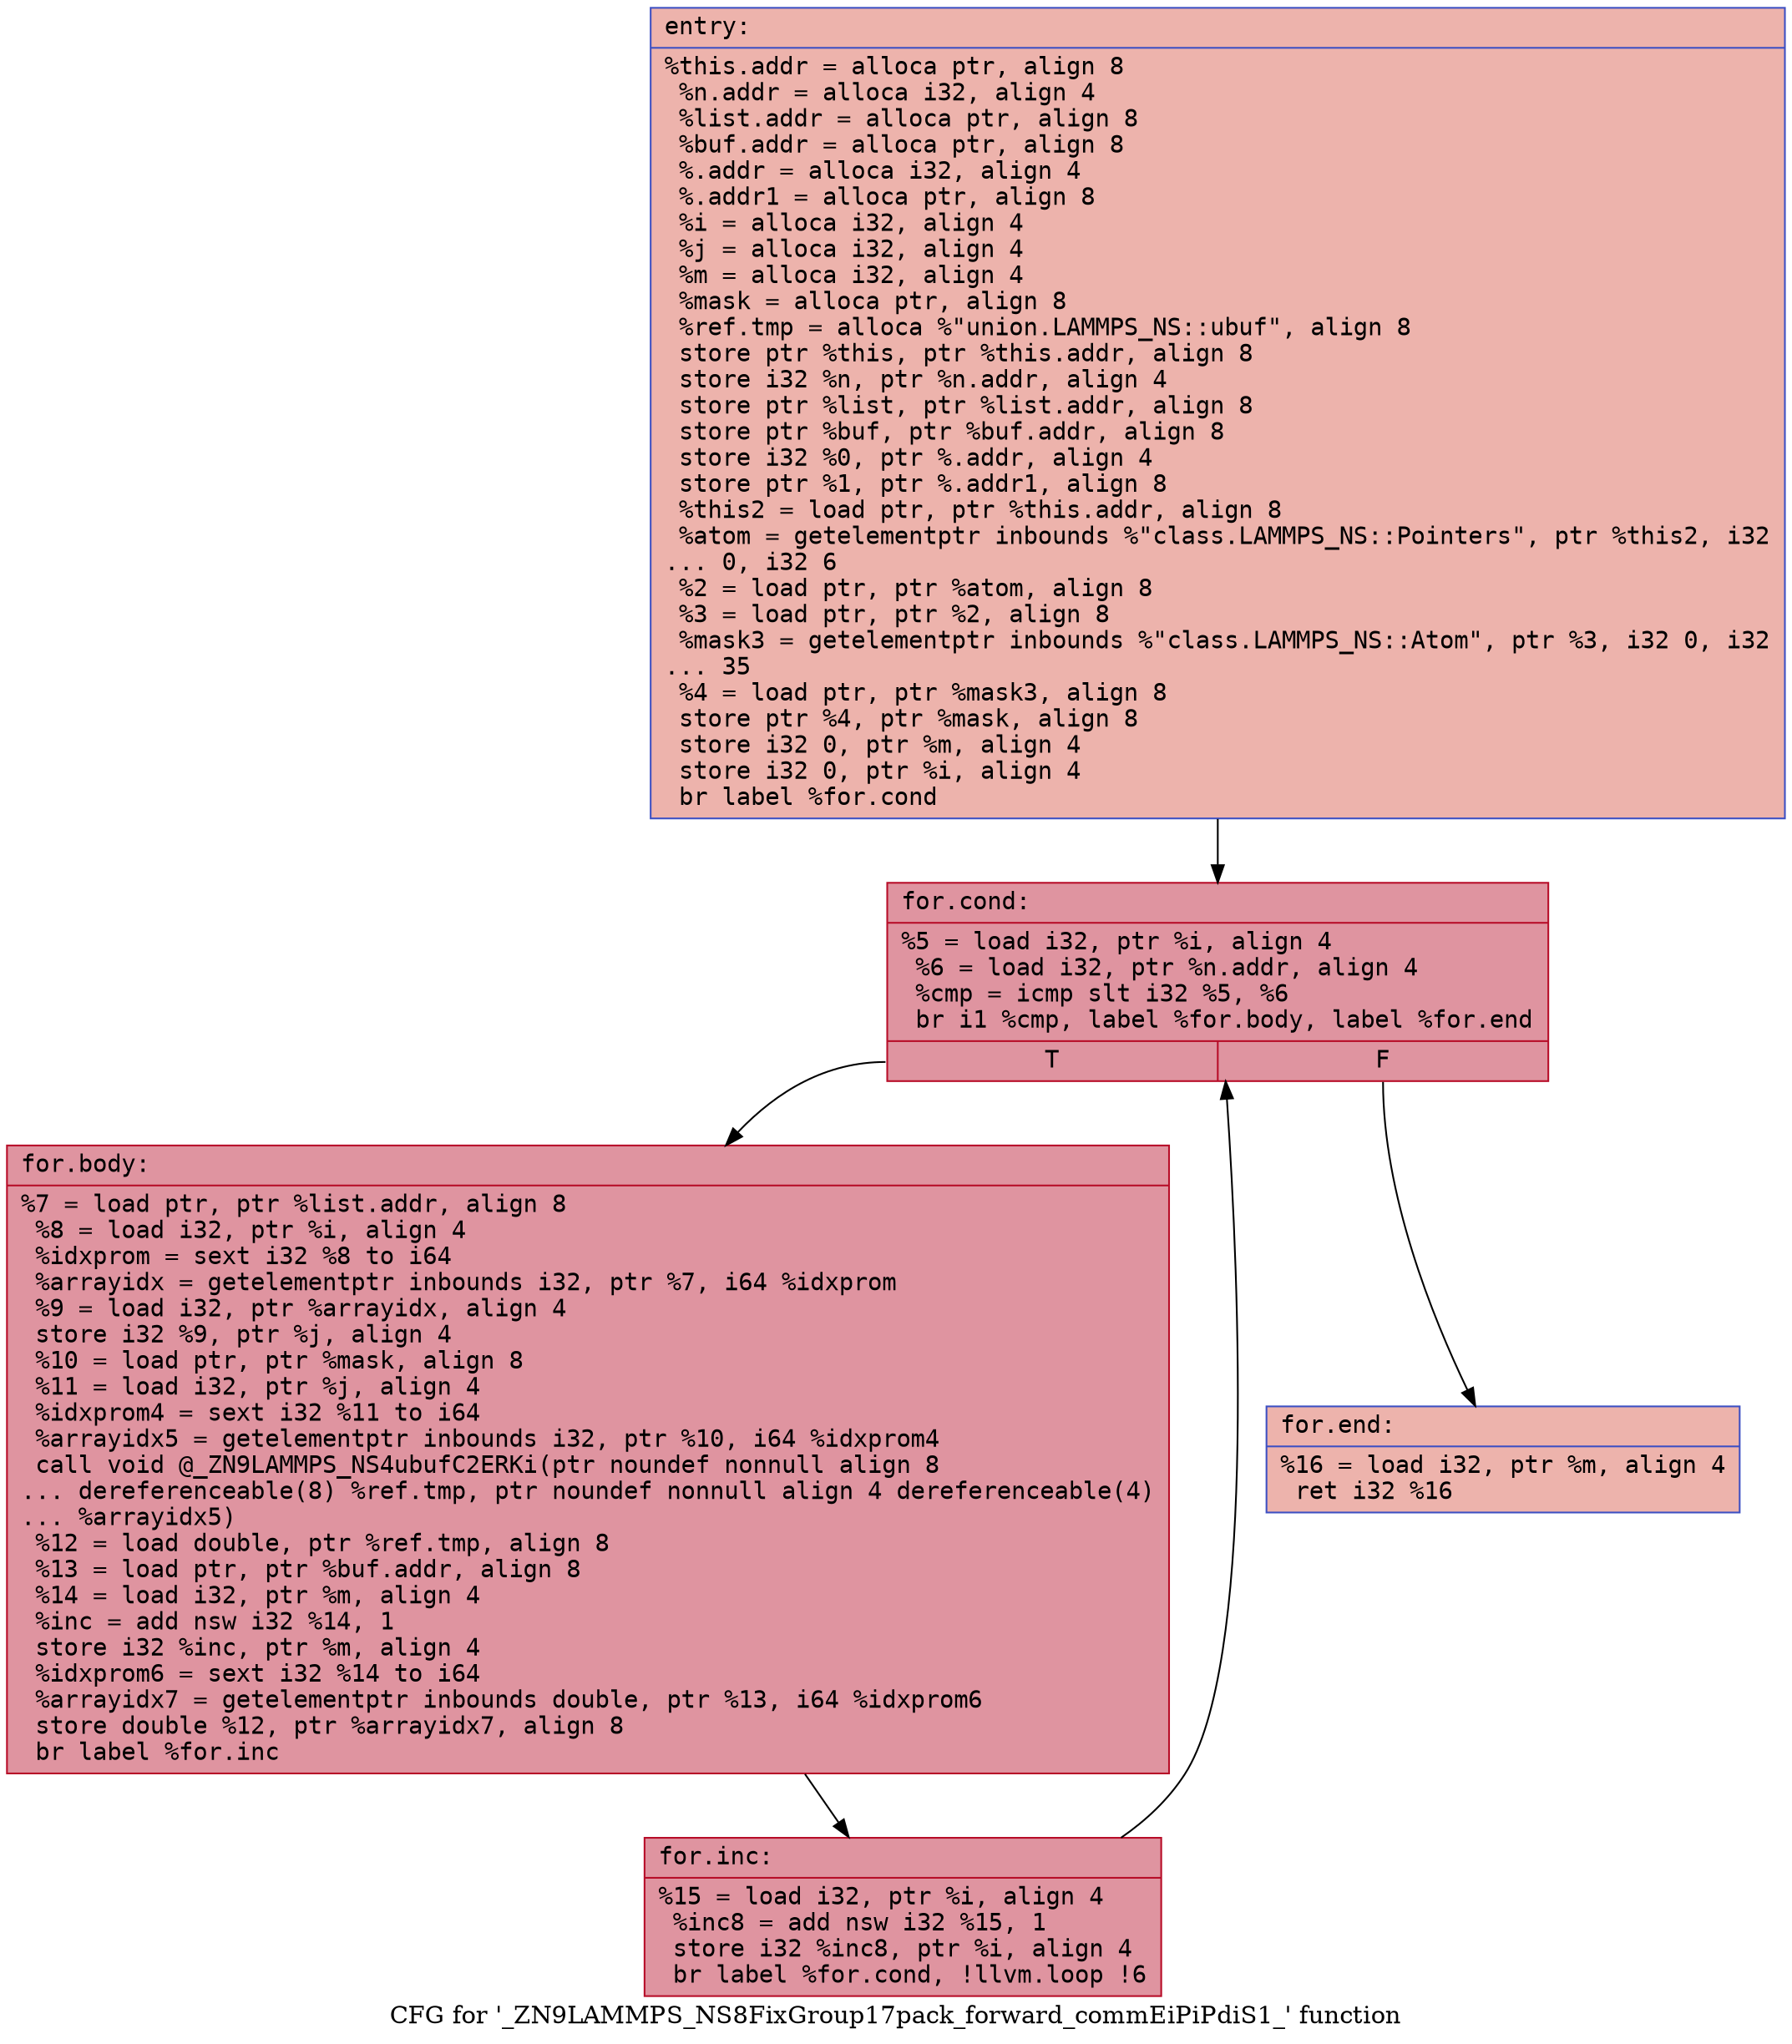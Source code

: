 digraph "CFG for '_ZN9LAMMPS_NS8FixGroup17pack_forward_commEiPiPdiS1_' function" {
	label="CFG for '_ZN9LAMMPS_NS8FixGroup17pack_forward_commEiPiPdiS1_' function";

	Node0x5558d3ad0650 [shape=record,color="#3d50c3ff", style=filled, fillcolor="#d6524470" fontname="Courier",label="{entry:\l|  %this.addr = alloca ptr, align 8\l  %n.addr = alloca i32, align 4\l  %list.addr = alloca ptr, align 8\l  %buf.addr = alloca ptr, align 8\l  %.addr = alloca i32, align 4\l  %.addr1 = alloca ptr, align 8\l  %i = alloca i32, align 4\l  %j = alloca i32, align 4\l  %m = alloca i32, align 4\l  %mask = alloca ptr, align 8\l  %ref.tmp = alloca %\"union.LAMMPS_NS::ubuf\", align 8\l  store ptr %this, ptr %this.addr, align 8\l  store i32 %n, ptr %n.addr, align 4\l  store ptr %list, ptr %list.addr, align 8\l  store ptr %buf, ptr %buf.addr, align 8\l  store i32 %0, ptr %.addr, align 4\l  store ptr %1, ptr %.addr1, align 8\l  %this2 = load ptr, ptr %this.addr, align 8\l  %atom = getelementptr inbounds %\"class.LAMMPS_NS::Pointers\", ptr %this2, i32\l... 0, i32 6\l  %2 = load ptr, ptr %atom, align 8\l  %3 = load ptr, ptr %2, align 8\l  %mask3 = getelementptr inbounds %\"class.LAMMPS_NS::Atom\", ptr %3, i32 0, i32\l... 35\l  %4 = load ptr, ptr %mask3, align 8\l  store ptr %4, ptr %mask, align 8\l  store i32 0, ptr %m, align 4\l  store i32 0, ptr %i, align 4\l  br label %for.cond\l}"];
	Node0x5558d3ad0650 -> Node0x5558d3ad1b10[tooltip="entry -> for.cond\nProbability 100.00%" ];
	Node0x5558d3ad1b10 [shape=record,color="#b70d28ff", style=filled, fillcolor="#b70d2870" fontname="Courier",label="{for.cond:\l|  %5 = load i32, ptr %i, align 4\l  %6 = load i32, ptr %n.addr, align 4\l  %cmp = icmp slt i32 %5, %6\l  br i1 %cmp, label %for.body, label %for.end\l|{<s0>T|<s1>F}}"];
	Node0x5558d3ad1b10:s0 -> Node0x5558d3ad1db0[tooltip="for.cond -> for.body\nProbability 96.88%" ];
	Node0x5558d3ad1b10:s1 -> Node0x5558d3ad1e30[tooltip="for.cond -> for.end\nProbability 3.12%" ];
	Node0x5558d3ad1db0 [shape=record,color="#b70d28ff", style=filled, fillcolor="#b70d2870" fontname="Courier",label="{for.body:\l|  %7 = load ptr, ptr %list.addr, align 8\l  %8 = load i32, ptr %i, align 4\l  %idxprom = sext i32 %8 to i64\l  %arrayidx = getelementptr inbounds i32, ptr %7, i64 %idxprom\l  %9 = load i32, ptr %arrayidx, align 4\l  store i32 %9, ptr %j, align 4\l  %10 = load ptr, ptr %mask, align 8\l  %11 = load i32, ptr %j, align 4\l  %idxprom4 = sext i32 %11 to i64\l  %arrayidx5 = getelementptr inbounds i32, ptr %10, i64 %idxprom4\l  call void @_ZN9LAMMPS_NS4ubufC2ERKi(ptr noundef nonnull align 8\l... dereferenceable(8) %ref.tmp, ptr noundef nonnull align 4 dereferenceable(4)\l... %arrayidx5)\l  %12 = load double, ptr %ref.tmp, align 8\l  %13 = load ptr, ptr %buf.addr, align 8\l  %14 = load i32, ptr %m, align 4\l  %inc = add nsw i32 %14, 1\l  store i32 %inc, ptr %m, align 4\l  %idxprom6 = sext i32 %14 to i64\l  %arrayidx7 = getelementptr inbounds double, ptr %13, i64 %idxprom6\l  store double %12, ptr %arrayidx7, align 8\l  br label %for.inc\l}"];
	Node0x5558d3ad1db0 -> Node0x5558d3ad2d80[tooltip="for.body -> for.inc\nProbability 100.00%" ];
	Node0x5558d3ad2d80 [shape=record,color="#b70d28ff", style=filled, fillcolor="#b70d2870" fontname="Courier",label="{for.inc:\l|  %15 = load i32, ptr %i, align 4\l  %inc8 = add nsw i32 %15, 1\l  store i32 %inc8, ptr %i, align 4\l  br label %for.cond, !llvm.loop !6\l}"];
	Node0x5558d3ad2d80 -> Node0x5558d3ad1b10[tooltip="for.inc -> for.cond\nProbability 100.00%" ];
	Node0x5558d3ad1e30 [shape=record,color="#3d50c3ff", style=filled, fillcolor="#d6524470" fontname="Courier",label="{for.end:\l|  %16 = load i32, ptr %m, align 4\l  ret i32 %16\l}"];
}
